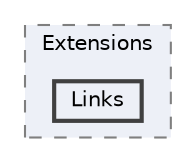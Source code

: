 digraph "Web/Modules/EleWise.ELMA.Documents.Web/Extensions/Links"
{
 // LATEX_PDF_SIZE
  bgcolor="transparent";
  edge [fontname=Helvetica,fontsize=10,labelfontname=Helvetica,labelfontsize=10];
  node [fontname=Helvetica,fontsize=10,shape=box,height=0.2,width=0.4];
  compound=true
  subgraph clusterdir_2c995f03970d651ddab85695f220f5ce {
    graph [ bgcolor="#edf0f7", pencolor="grey50", label="Extensions", fontname=Helvetica,fontsize=10 style="filled,dashed", URL="dir_2c995f03970d651ddab85695f220f5ce.html",tooltip=""]
  dir_2b403073f91681048072b06134122cbd [label="Links", fillcolor="#edf0f7", color="grey25", style="filled,bold", URL="dir_2b403073f91681048072b06134122cbd.html",tooltip=""];
  }
}
